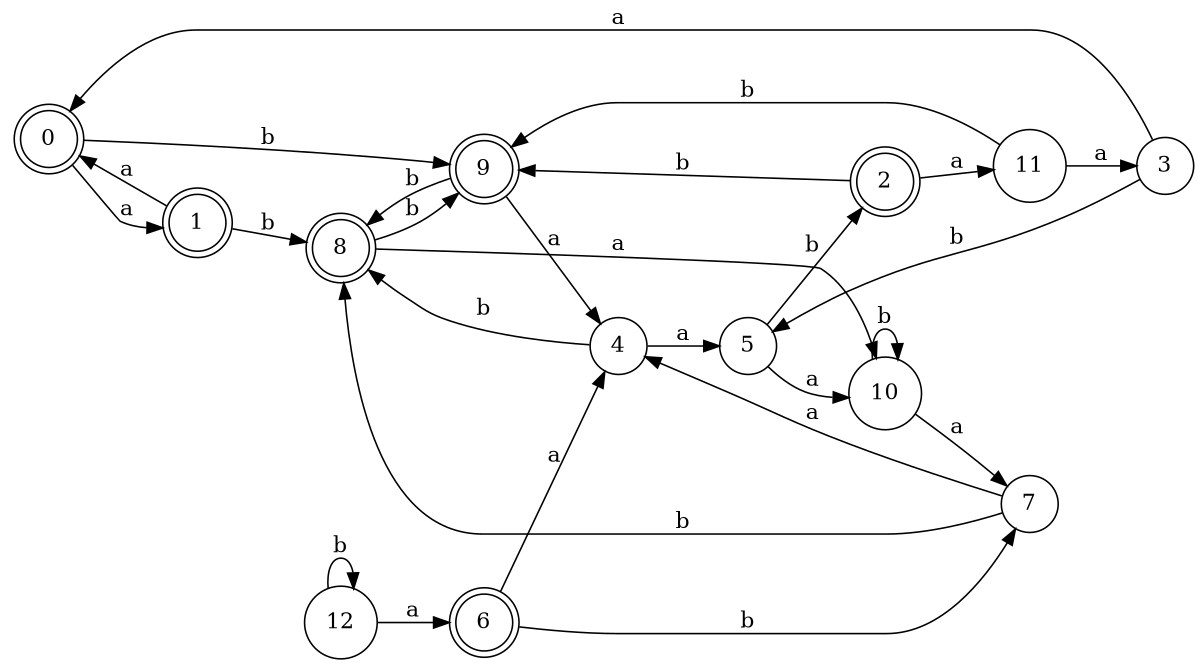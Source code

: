 digraph n11_3 {
__start0 [label="" shape="none"];

rankdir=LR;
size="8,5";

s0 [style="rounded,filled", color="black", fillcolor="white" shape="doublecircle", label="0"];
s1 [style="rounded,filled", color="black", fillcolor="white" shape="doublecircle", label="1"];
s2 [style="rounded,filled", color="black", fillcolor="white" shape="doublecircle", label="2"];
s3 [style="filled", color="black", fillcolor="white" shape="circle", label="3"];
s4 [style="filled", color="black", fillcolor="white" shape="circle", label="4"];
s5 [style="filled", color="black", fillcolor="white" shape="circle", label="5"];
s6 [style="rounded,filled", color="black", fillcolor="white" shape="doublecircle", label="6"];
s7 [style="filled", color="black", fillcolor="white" shape="circle", label="7"];
s8 [style="rounded,filled", color="black", fillcolor="white" shape="doublecircle", label="8"];
s9 [style="rounded,filled", color="black", fillcolor="white" shape="doublecircle", label="9"];
s10 [style="filled", color="black", fillcolor="white" shape="circle", label="10"];
s11 [style="filled", color="black", fillcolor="white" shape="circle", label="11"];
s12 [style="filled", color="black", fillcolor="white" shape="circle", label="12"];
s0 -> s1 [label="a"];
s0 -> s9 [label="b"];
s1 -> s0 [label="a"];
s1 -> s8 [label="b"];
s2 -> s11 [label="a"];
s2 -> s9 [label="b"];
s3 -> s0 [label="a"];
s3 -> s5 [label="b"];
s4 -> s5 [label="a"];
s4 -> s8 [label="b"];
s5 -> s10 [label="a"];
s5 -> s2 [label="b"];
s6 -> s4 [label="a"];
s6 -> s7 [label="b"];
s7 -> s4 [label="a"];
s7 -> s8 [label="b"];
s8 -> s10 [label="a"];
s8 -> s9 [label="b"];
s9 -> s4 [label="a"];
s9 -> s8 [label="b"];
s10 -> s7 [label="a"];
s10 -> s10 [label="b"];
s11 -> s3 [label="a"];
s11 -> s9 [label="b"];
s12 -> s6 [label="a"];
s12 -> s12 [label="b"];

}